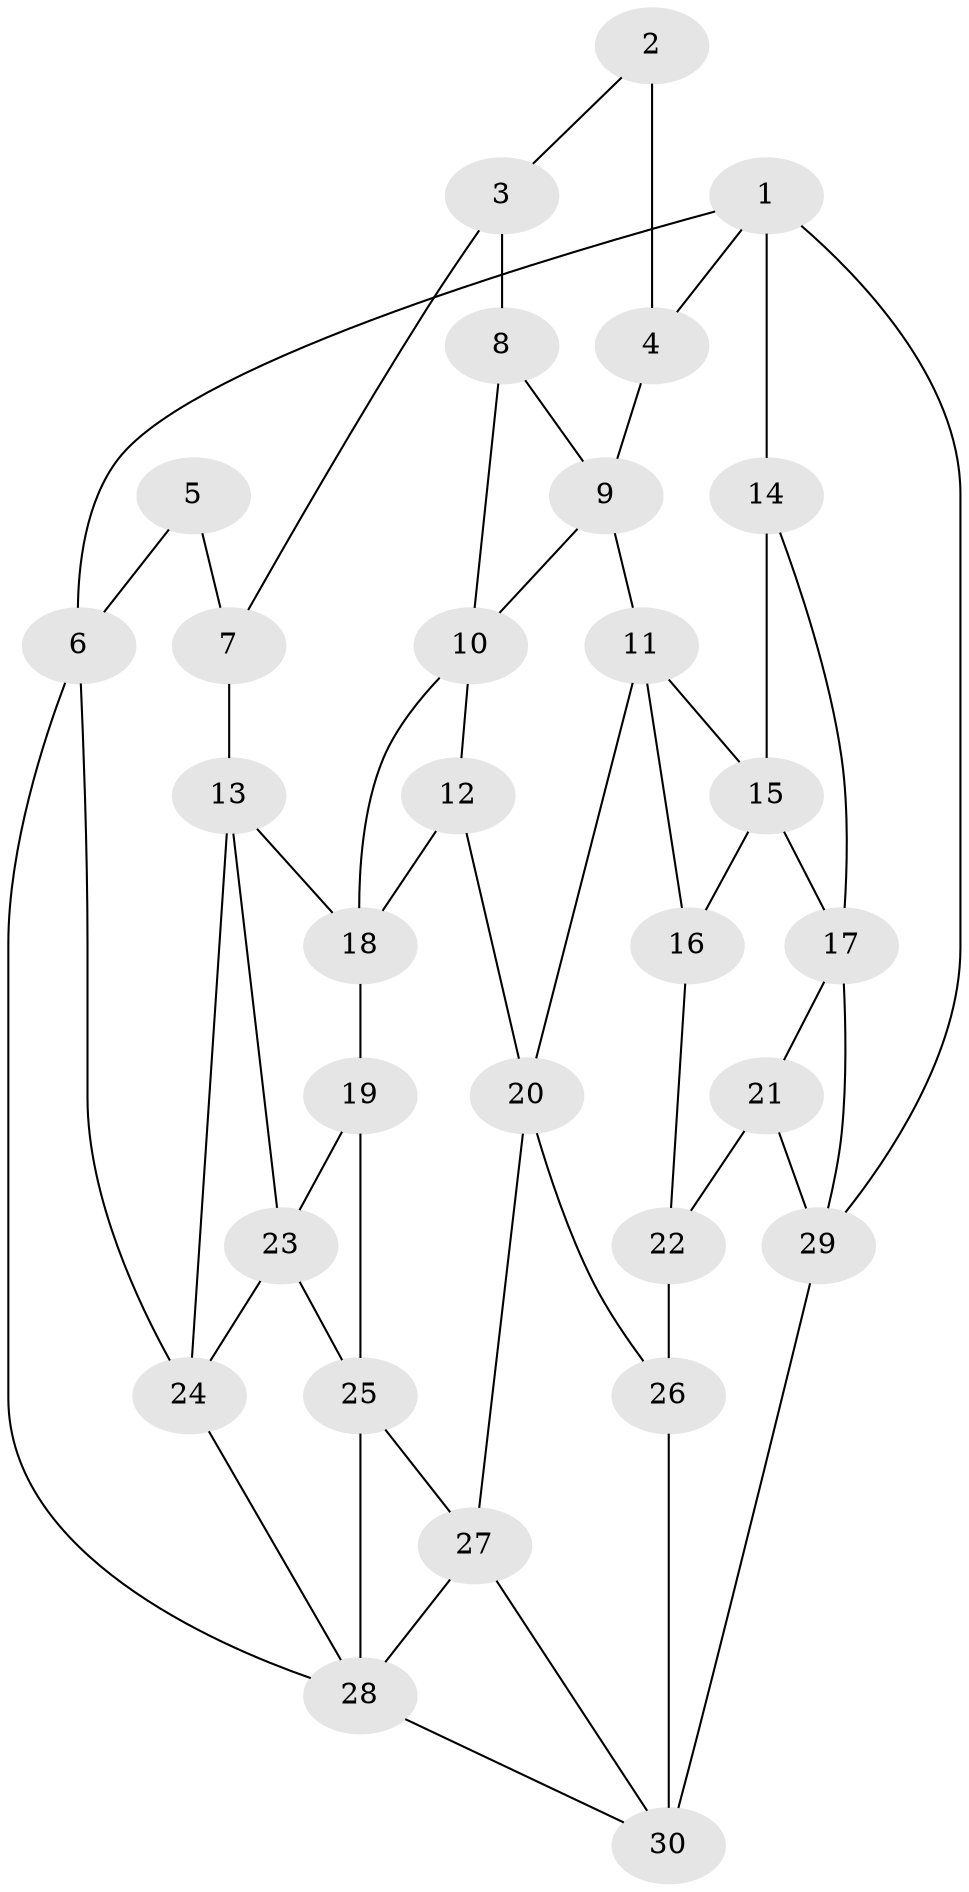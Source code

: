 // original degree distribution, {3: 0.05084745762711865, 4: 0.1864406779661017, 5: 0.5932203389830508, 6: 0.1694915254237288}
// Generated by graph-tools (version 1.1) at 2025/03/03/09/25 03:03:11]
// undirected, 30 vertices, 53 edges
graph export_dot {
graph [start="1"]
  node [color=gray90,style=filled];
  1;
  2;
  3;
  4;
  5;
  6;
  7;
  8;
  9;
  10;
  11;
  12;
  13;
  14;
  15;
  16;
  17;
  18;
  19;
  20;
  21;
  22;
  23;
  24;
  25;
  26;
  27;
  28;
  29;
  30;
  1 -- 4 [weight=1.0];
  1 -- 6 [weight=1.0];
  1 -- 14 [weight=2.0];
  1 -- 29 [weight=1.0];
  2 -- 3 [weight=1.0];
  2 -- 4 [weight=2.0];
  3 -- 7 [weight=1.0];
  3 -- 8 [weight=1.0];
  4 -- 9 [weight=1.0];
  5 -- 6 [weight=2.0];
  5 -- 7 [weight=2.0];
  6 -- 24 [weight=1.0];
  6 -- 28 [weight=1.0];
  7 -- 13 [weight=1.0];
  8 -- 9 [weight=1.0];
  8 -- 10 [weight=1.0];
  9 -- 10 [weight=1.0];
  9 -- 11 [weight=1.0];
  10 -- 12 [weight=1.0];
  10 -- 18 [weight=1.0];
  11 -- 15 [weight=1.0];
  11 -- 16 [weight=1.0];
  11 -- 20 [weight=1.0];
  12 -- 18 [weight=1.0];
  12 -- 20 [weight=1.0];
  13 -- 18 [weight=1.0];
  13 -- 23 [weight=1.0];
  13 -- 24 [weight=1.0];
  14 -- 15 [weight=1.0];
  14 -- 17 [weight=1.0];
  15 -- 16 [weight=1.0];
  15 -- 17 [weight=1.0];
  16 -- 22 [weight=1.0];
  17 -- 21 [weight=1.0];
  17 -- 29 [weight=1.0];
  18 -- 19 [weight=1.0];
  19 -- 23 [weight=1.0];
  19 -- 25 [weight=1.0];
  20 -- 26 [weight=1.0];
  20 -- 27 [weight=1.0];
  21 -- 22 [weight=1.0];
  21 -- 29 [weight=1.0];
  22 -- 26 [weight=2.0];
  23 -- 24 [weight=1.0];
  23 -- 25 [weight=1.0];
  24 -- 28 [weight=1.0];
  25 -- 27 [weight=1.0];
  25 -- 28 [weight=1.0];
  26 -- 30 [weight=1.0];
  27 -- 28 [weight=1.0];
  27 -- 30 [weight=1.0];
  28 -- 30 [weight=1.0];
  29 -- 30 [weight=2.0];
}
